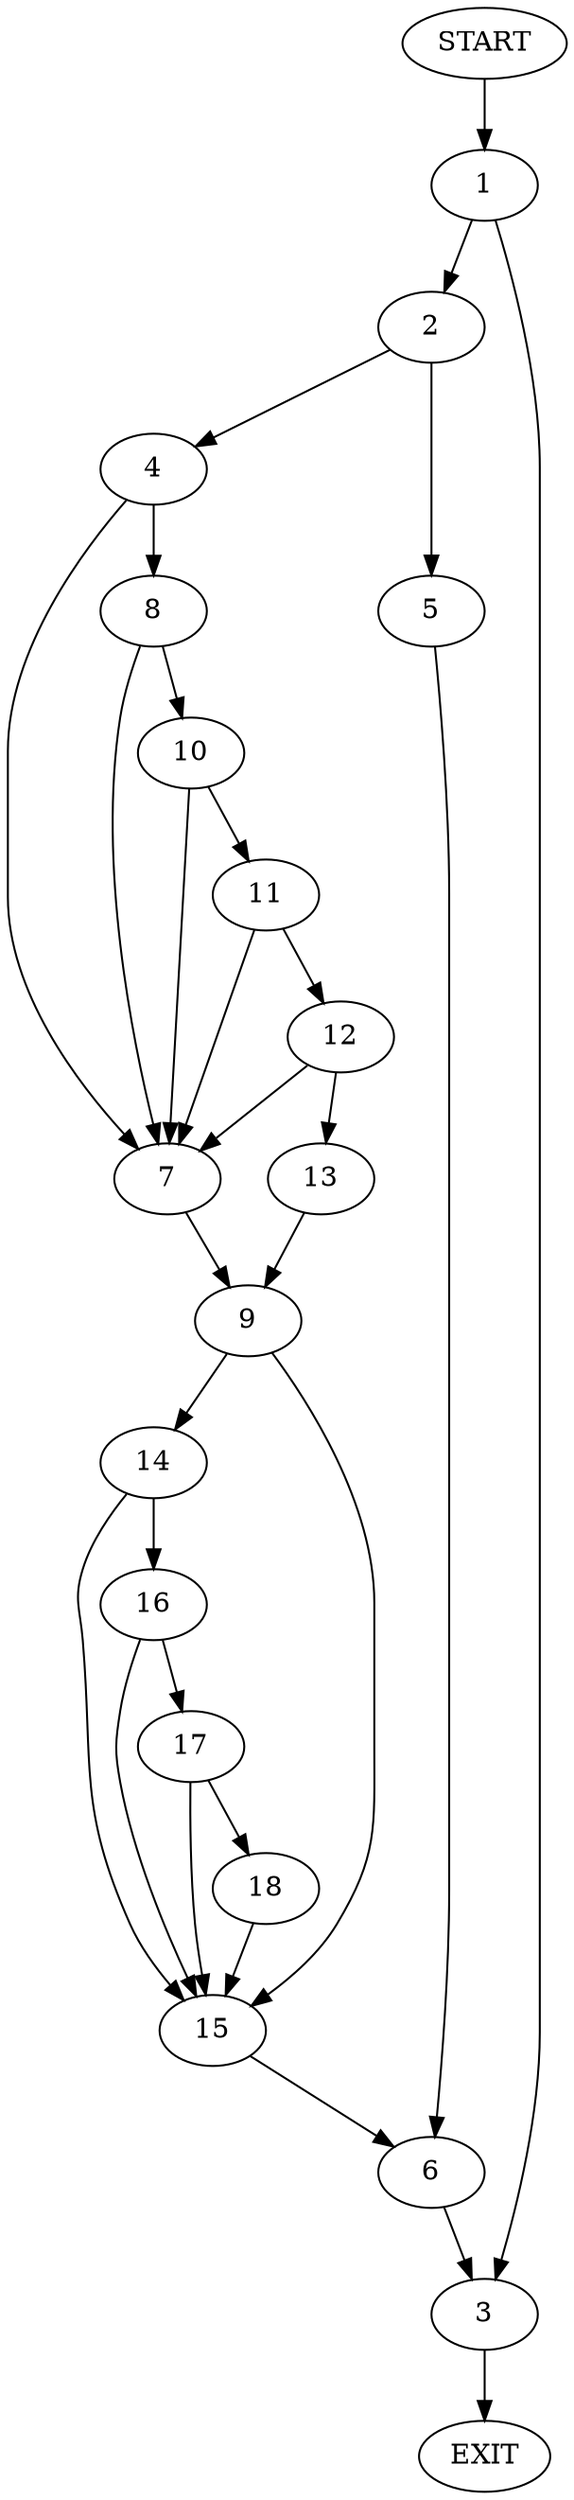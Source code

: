 digraph {
0 [label="START"]
19 [label="EXIT"]
0 -> 1
1 -> 2
1 -> 3
3 -> 19
2 -> 4
2 -> 5
5 -> 6
4 -> 7
4 -> 8
7 -> 9
8 -> 10
8 -> 7
10 -> 7
10 -> 11
11 -> 12
11 -> 7
12 -> 13
12 -> 7
13 -> 9
9 -> 14
9 -> 15
14 -> 16
14 -> 15
15 -> 6
16 -> 15
16 -> 17
17 -> 15
17 -> 18
18 -> 15
6 -> 3
}
